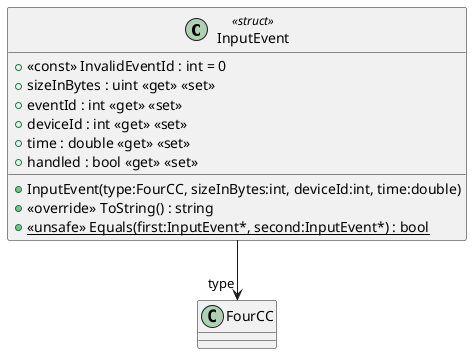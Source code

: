 @startuml
class InputEvent <<struct>> {
    + <<const>> InvalidEventId : int = 0
    + sizeInBytes : uint <<get>> <<set>>
    + eventId : int <<get>> <<set>>
    + deviceId : int <<get>> <<set>>
    + time : double <<get>> <<set>>
    + InputEvent(type:FourCC, sizeInBytes:int, deviceId:int, time:double)
    + handled : bool <<get>> <<set>>
    + <<override>> ToString() : string
    + {static} <<unsafe>> Equals(first:InputEvent*, second:InputEvent*) : bool
}
InputEvent --> "type" FourCC
@enduml
